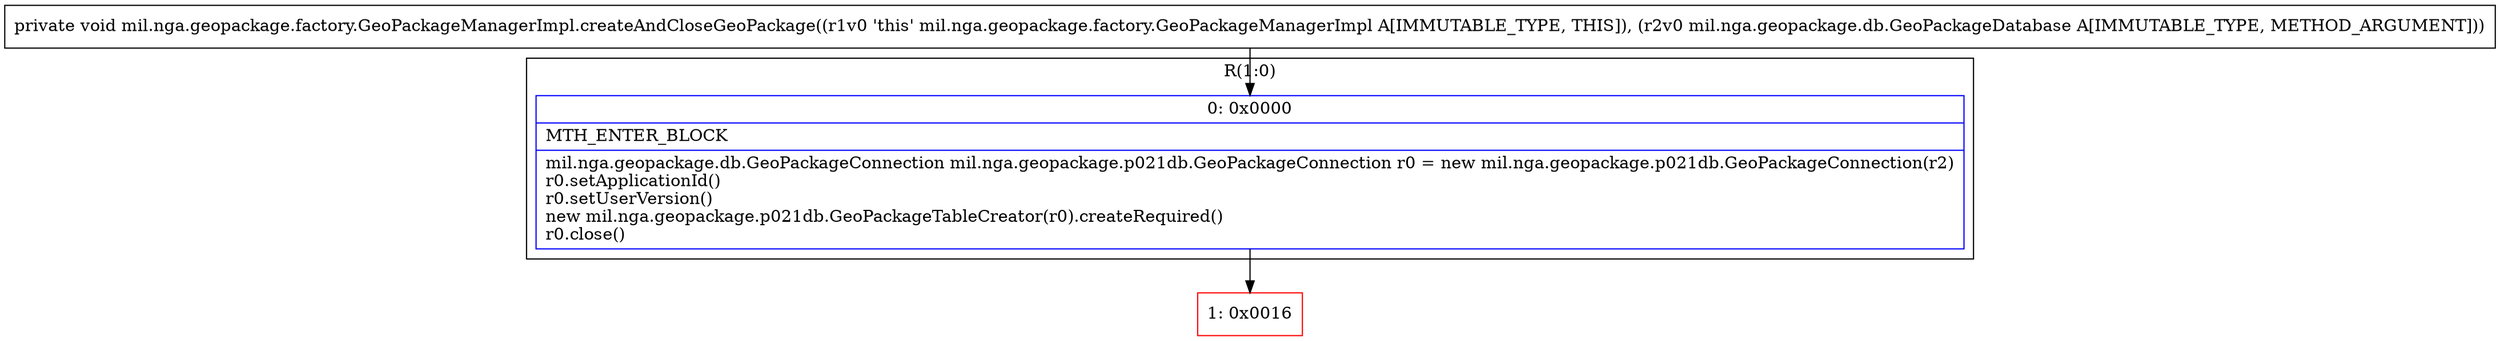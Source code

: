 digraph "CFG formil.nga.geopackage.factory.GeoPackageManagerImpl.createAndCloseGeoPackage(Lmil\/nga\/geopackage\/db\/GeoPackageDatabase;)V" {
subgraph cluster_Region_1889066752 {
label = "R(1:0)";
node [shape=record,color=blue];
Node_0 [shape=record,label="{0\:\ 0x0000|MTH_ENTER_BLOCK\l|mil.nga.geopackage.db.GeoPackageConnection mil.nga.geopackage.p021db.GeoPackageConnection r0 = new mil.nga.geopackage.p021db.GeoPackageConnection(r2)\lr0.setApplicationId()\lr0.setUserVersion()\lnew mil.nga.geopackage.p021db.GeoPackageTableCreator(r0).createRequired()\lr0.close()\l}"];
}
Node_1 [shape=record,color=red,label="{1\:\ 0x0016}"];
MethodNode[shape=record,label="{private void mil.nga.geopackage.factory.GeoPackageManagerImpl.createAndCloseGeoPackage((r1v0 'this' mil.nga.geopackage.factory.GeoPackageManagerImpl A[IMMUTABLE_TYPE, THIS]), (r2v0 mil.nga.geopackage.db.GeoPackageDatabase A[IMMUTABLE_TYPE, METHOD_ARGUMENT])) }"];
MethodNode -> Node_0;
Node_0 -> Node_1;
}

